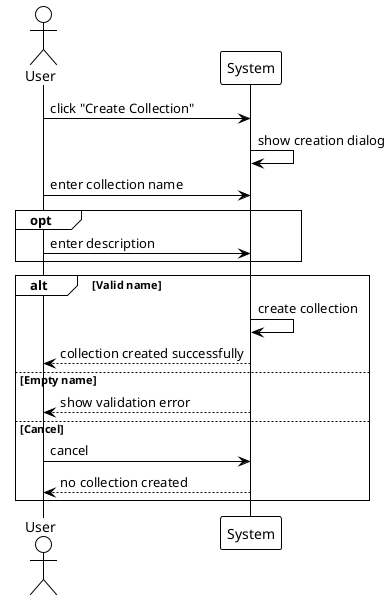 @startuml UC007
!theme plain

actor User
participant System

User -> System : click "Create Collection"
System -> System : show creation dialog
User -> System : enter collection name
opt
    User -> System : enter description
end

alt Valid name
    System -> System : create collection
    System --> User : collection created successfully
else Empty name
    System --> User : show validation error
else Cancel
    User -> System : cancel
    System --> User : no collection created
end

@enduml
